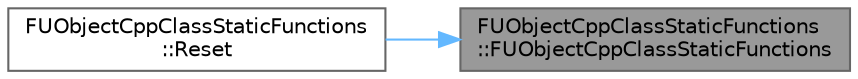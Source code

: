 digraph "FUObjectCppClassStaticFunctions::FUObjectCppClassStaticFunctions"
{
 // INTERACTIVE_SVG=YES
 // LATEX_PDF_SIZE
  bgcolor="transparent";
  edge [fontname=Helvetica,fontsize=10,labelfontname=Helvetica,labelfontsize=10];
  node [fontname=Helvetica,fontsize=10,shape=box,height=0.2,width=0.4];
  rankdir="RL";
  Node1 [id="Node000001",label="FUObjectCppClassStaticFunctions\l::FUObjectCppClassStaticFunctions",height=0.2,width=0.4,color="gray40", fillcolor="grey60", style="filled", fontcolor="black",tooltip=" "];
  Node1 -> Node2 [id="edge1_Node000001_Node000002",dir="back",color="steelblue1",style="solid",tooltip=" "];
  Node2 [id="Node000002",label="FUObjectCppClassStaticFunctions\l::Reset",height=0.2,width=0.4,color="grey40", fillcolor="white", style="filled",URL="$dd/dc9/structFUObjectCppClassStaticFunctions.html#a5ff63ddd030c478f6942a1b120a34b67",tooltip=" "];
}

